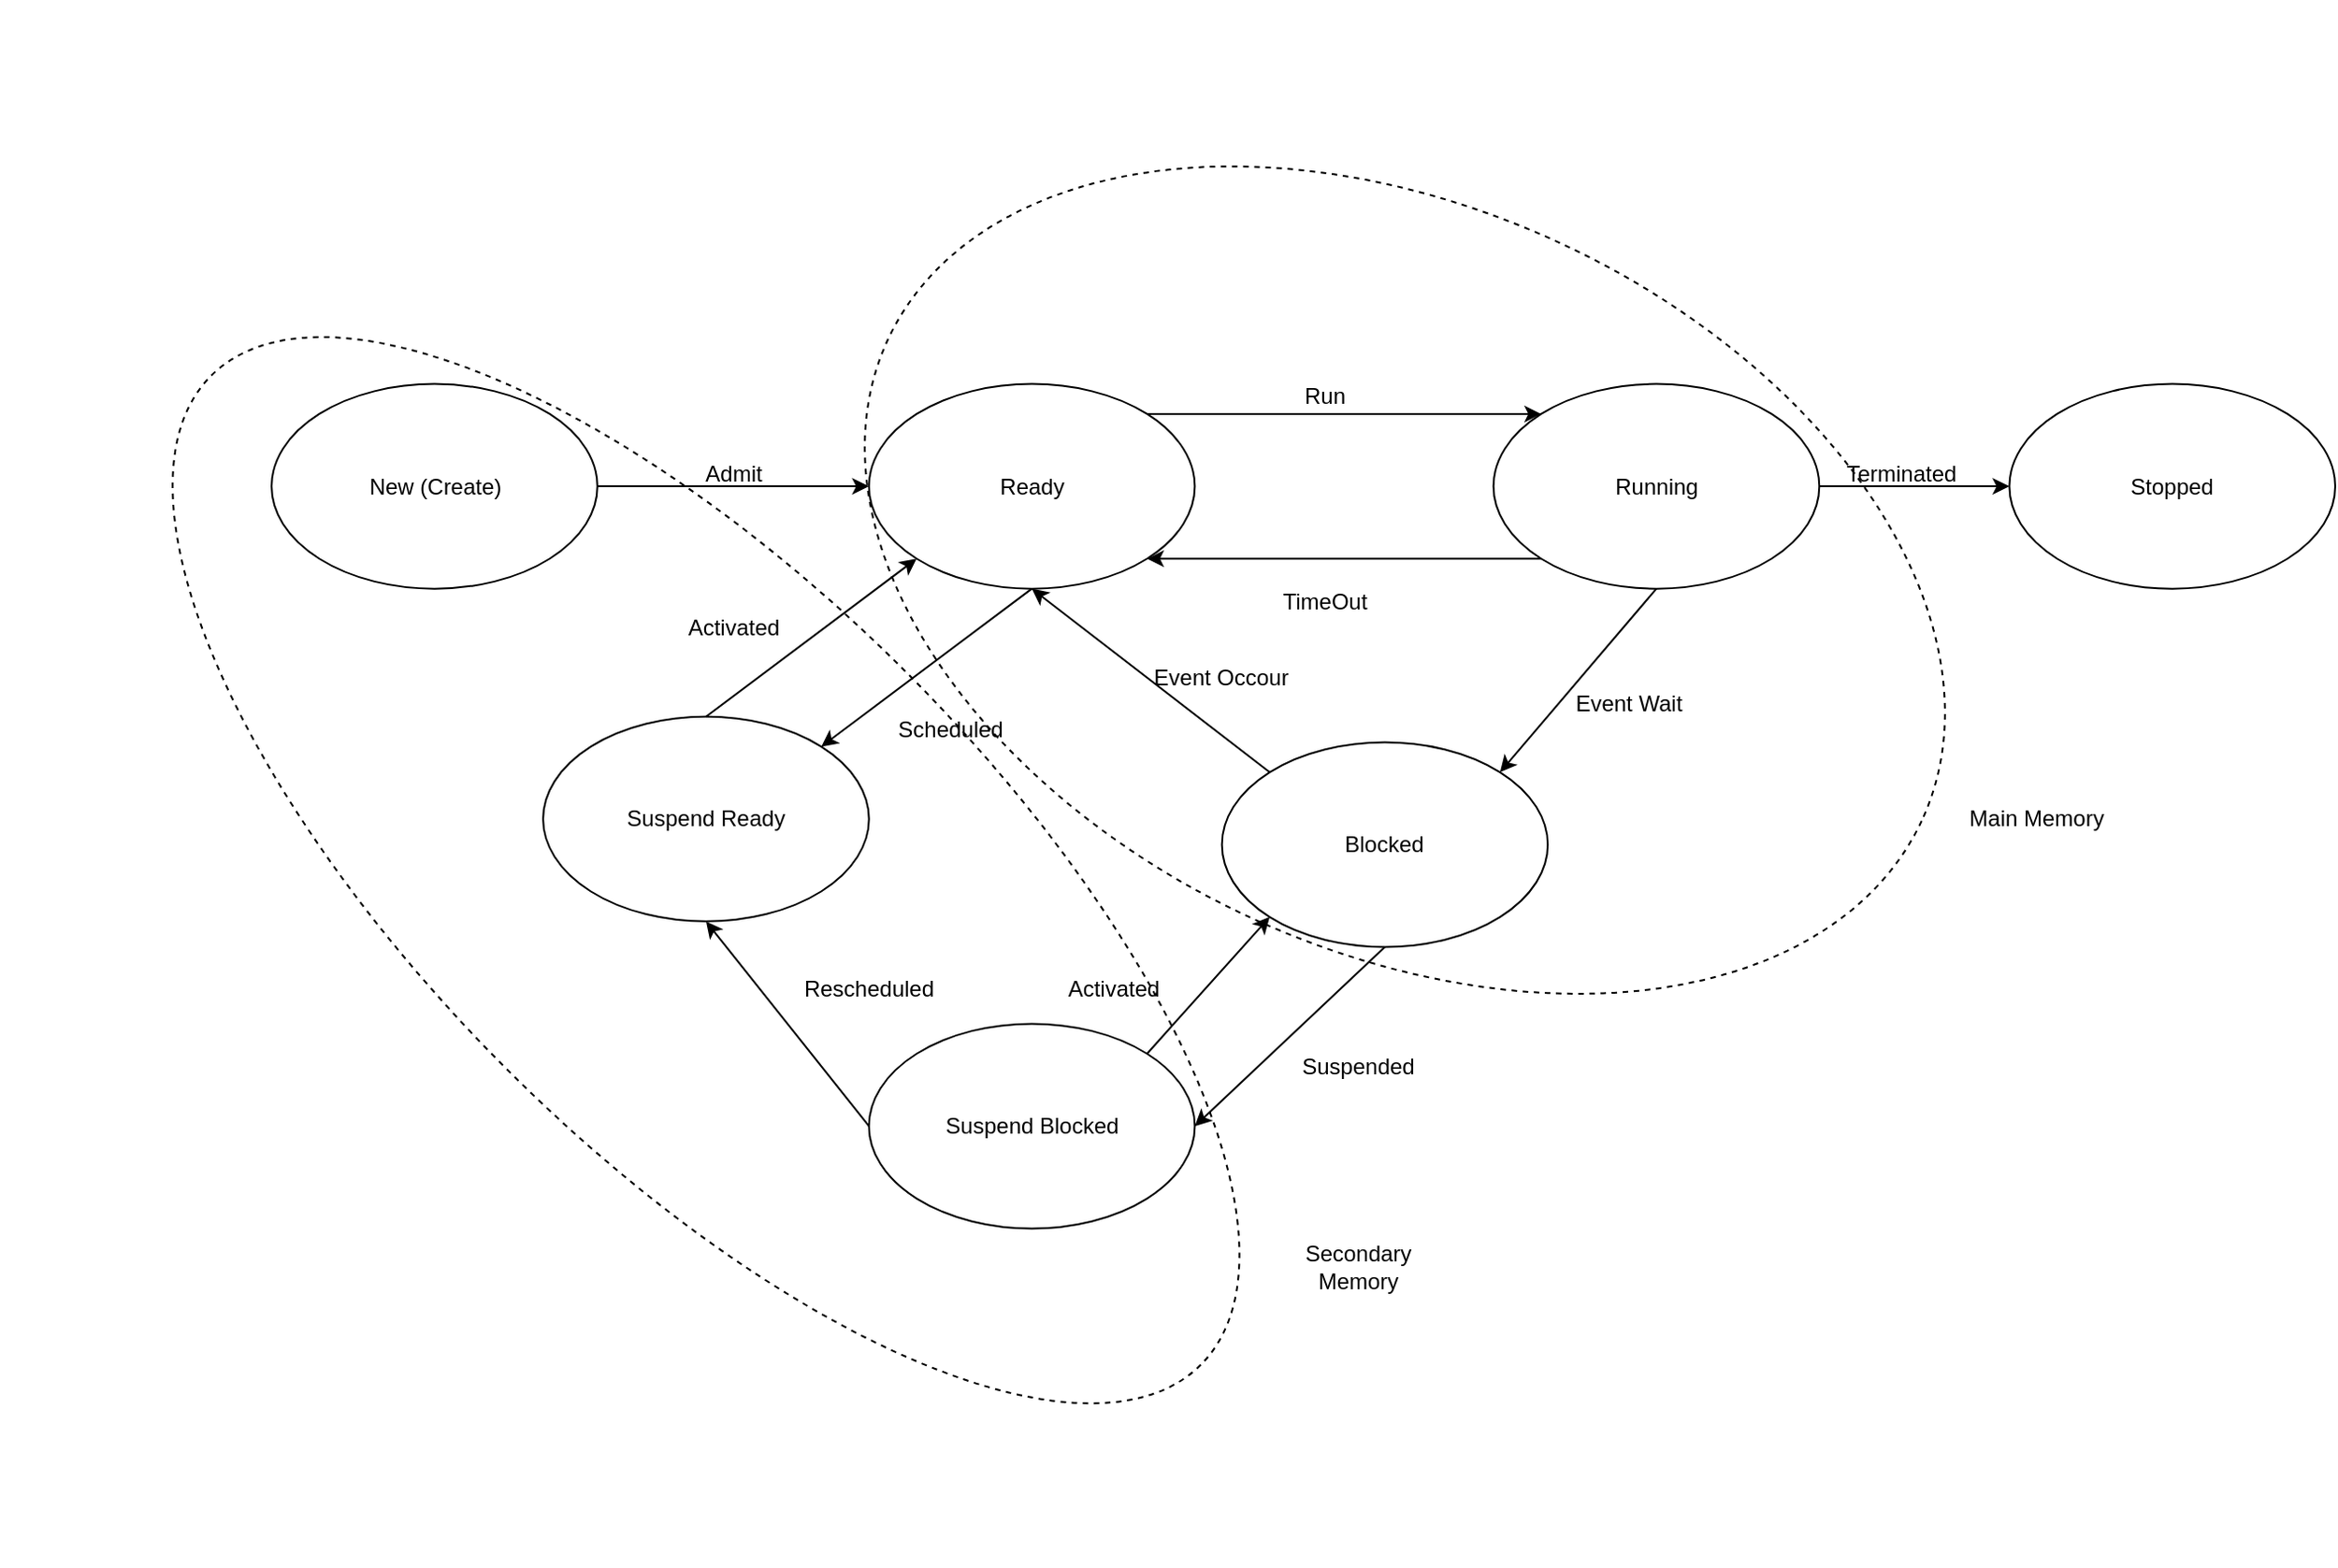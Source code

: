 <mxfile>
    <diagram id="gmUXa9j-3Cy7Jaxk7_AH" name="Página-1">
        <mxGraphModel dx="2225" dy="1849" grid="1" gridSize="10" guides="1" tooltips="1" connect="1" arrows="1" fold="1" page="1" pageScale="1" pageWidth="827" pageHeight="1169" math="0" shadow="0">
            <root>
                <mxCell id="0"/>
                <mxCell id="1" parent="0"/>
                <mxCell id="42" value="" style="group" vertex="1" connectable="0" parent="1">
                    <mxGeometry x="-460" y="-260" width="1260" height="820.02" as="geometry"/>
                </mxCell>
                <mxCell id="43" value="New (Create)" style="ellipse;whiteSpace=wrap;html=1;" vertex="1" parent="42">
                    <mxGeometry x="146.534" y="198.3" width="175.81" height="110.524" as="geometry"/>
                </mxCell>
                <mxCell id="44" value="Running" style="ellipse;whiteSpace=wrap;html=1;" vertex="1" parent="42">
                    <mxGeometry x="805.823" y="198.3" width="175.81" height="110.524" as="geometry"/>
                </mxCell>
                <mxCell id="45" value="Blocked" style="ellipse;whiteSpace=wrap;html=1;" vertex="1" parent="42">
                    <mxGeometry x="659.314" y="391.716" width="175.81" height="110.524" as="geometry"/>
                </mxCell>
                <mxCell id="46" style="edgeStyle=none;html=1;exitX=0.5;exitY=1;exitDx=0;exitDy=0;entryX=1;entryY=0;entryDx=0;entryDy=0;" edge="1" parent="42" source="44" target="45">
                    <mxGeometry relative="1" as="geometry"/>
                </mxCell>
                <mxCell id="47" value="Suspend Ready" style="ellipse;whiteSpace=wrap;html=1;" vertex="1" parent="42">
                    <mxGeometry x="293.043" y="377.901" width="175.81" height="110.524" as="geometry"/>
                </mxCell>
                <mxCell id="48" style="edgeStyle=none;html=1;exitX=1;exitY=0;exitDx=0;exitDy=0;entryX=0;entryY=0;entryDx=0;entryDy=0;" edge="1" parent="42" source="50" target="44">
                    <mxGeometry relative="1" as="geometry">
                        <mxPoint x="688.616" y="281.193" as="targetPoint"/>
                    </mxGeometry>
                </mxCell>
                <mxCell id="49" style="edgeStyle=none;html=1;exitX=0.5;exitY=1;exitDx=0;exitDy=0;entryX=1;entryY=0;entryDx=0;entryDy=0;" edge="1" parent="42" source="50" target="47">
                    <mxGeometry relative="1" as="geometry"/>
                </mxCell>
                <mxCell id="50" value="Ready" style="ellipse;whiteSpace=wrap;html=1;" vertex="1" parent="42">
                    <mxGeometry x="468.853" y="198.3" width="175.81" height="110.524" as="geometry"/>
                </mxCell>
                <mxCell id="51" style="edgeStyle=none;html=1;exitX=1;exitY=0.5;exitDx=0;exitDy=0;" edge="1" parent="42" source="43" target="50">
                    <mxGeometry relative="1" as="geometry"/>
                </mxCell>
                <mxCell id="52" style="edgeStyle=none;html=1;exitX=0;exitY=1;exitDx=0;exitDy=0;entryX=1;entryY=1;entryDx=0;entryDy=0;" edge="1" parent="42" source="44" target="50">
                    <mxGeometry relative="1" as="geometry"/>
                </mxCell>
                <mxCell id="53" style="edgeStyle=none;html=1;exitX=0;exitY=0;exitDx=0;exitDy=0;entryX=0.5;entryY=1;entryDx=0;entryDy=0;" edge="1" parent="42" source="45" target="50">
                    <mxGeometry relative="1" as="geometry"/>
                </mxCell>
                <mxCell id="54" style="edgeStyle=none;html=1;exitX=0.5;exitY=0;exitDx=0;exitDy=0;entryX=0;entryY=1;entryDx=0;entryDy=0;" edge="1" parent="42" source="47" target="50">
                    <mxGeometry relative="1" as="geometry"/>
                </mxCell>
                <mxCell id="55" style="edgeStyle=none;html=1;exitX=1;exitY=0;exitDx=0;exitDy=0;entryX=0;entryY=1;entryDx=0;entryDy=0;" edge="1" parent="42" source="57" target="45">
                    <mxGeometry relative="1" as="geometry"/>
                </mxCell>
                <mxCell id="56" style="edgeStyle=none;html=1;exitX=0;exitY=0.5;exitDx=0;exitDy=0;entryX=0.5;entryY=1;entryDx=0;entryDy=0;" edge="1" parent="42" source="57" target="47">
                    <mxGeometry relative="1" as="geometry"/>
                </mxCell>
                <mxCell id="57" value="Suspend Blocked" style="ellipse;whiteSpace=wrap;html=1;" vertex="1" parent="42">
                    <mxGeometry x="468.853" y="543.687" width="175.81" height="110.524" as="geometry"/>
                </mxCell>
                <mxCell id="58" style="edgeStyle=none;html=1;exitX=0.5;exitY=1;exitDx=0;exitDy=0;entryX=1;entryY=0.5;entryDx=0;entryDy=0;" edge="1" parent="42" source="45" target="57">
                    <mxGeometry relative="1" as="geometry"/>
                </mxCell>
                <mxCell id="59" value="Stopped" style="ellipse;whiteSpace=wrap;html=1;" vertex="1" parent="42">
                    <mxGeometry x="1084.19" y="198.3" width="175.81" height="110.524" as="geometry"/>
                </mxCell>
                <mxCell id="60" style="edgeStyle=none;html=1;exitX=1;exitY=0.5;exitDx=0;exitDy=0;entryX=0;entryY=0.5;entryDx=0;entryDy=0;" edge="1" parent="42" source="44" target="59">
                    <mxGeometry relative="1" as="geometry"/>
                </mxCell>
                <mxCell id="61" value="" style="ellipse;whiteSpace=wrap;html=1;rotation=45;fillColor=none;dashed=1;" vertex="1" parent="42">
                    <mxGeometry x="3.366" y="308.823" width="755.164" height="303.94" as="geometry"/>
                </mxCell>
                <mxCell id="62" value="" style="ellipse;whiteSpace=wrap;html=1;rotation=25;fillColor=none;dashed=1;" vertex="1" parent="42">
                    <mxGeometry x="450.349" y="103.843" width="615.336" height="400.649" as="geometry"/>
                </mxCell>
                <mxCell id="63" value="Main Memory" style="text;html=1;strokeColor=none;fillColor=none;align=center;verticalAlign=middle;whiteSpace=wrap;rounded=0;dashed=1;" vertex="1" parent="42">
                    <mxGeometry x="1054.888" y="412.44" width="87.905" height="41.446" as="geometry"/>
                </mxCell>
                <mxCell id="64" value="Secondary Memory" style="text;html=1;strokeColor=none;fillColor=none;align=center;verticalAlign=middle;whiteSpace=wrap;rounded=0;dashed=1;" vertex="1" parent="42">
                    <mxGeometry x="688.616" y="654.21" width="87.905" height="41.446" as="geometry"/>
                </mxCell>
                <mxCell id="65" value="Admit" style="text;html=1;strokeColor=none;fillColor=none;align=center;verticalAlign=middle;whiteSpace=wrap;rounded=0;dashed=1;" vertex="1" parent="42">
                    <mxGeometry x="351.646" y="225.931" width="87.905" height="41.446" as="geometry"/>
                </mxCell>
                <mxCell id="66" value="Run" style="text;html=1;strokeColor=none;fillColor=none;align=center;verticalAlign=middle;whiteSpace=wrap;rounded=0;dashed=1;" vertex="1" parent="42">
                    <mxGeometry x="670.625" y="184.484" width="87.905" height="41.446" as="geometry"/>
                </mxCell>
                <mxCell id="67" value="TimeOut" style="text;html=1;strokeColor=none;fillColor=none;align=center;verticalAlign=middle;whiteSpace=wrap;rounded=0;dashed=1;" vertex="1" parent="42">
                    <mxGeometry x="670.625" y="295.008" width="87.905" height="41.446" as="geometry"/>
                </mxCell>
                <mxCell id="68" value="Terminated" style="text;html=1;strokeColor=none;fillColor=none;align=center;verticalAlign=middle;whiteSpace=wrap;rounded=0;dashed=1;" vertex="1" parent="42">
                    <mxGeometry x="981.634" y="225.931" width="87.905" height="41.446" as="geometry"/>
                </mxCell>
                <mxCell id="69" value="Event Wait" style="text;html=1;strokeColor=none;fillColor=none;align=center;verticalAlign=middle;whiteSpace=wrap;rounded=0;dashed=1;" vertex="1" parent="42">
                    <mxGeometry x="835.125" y="350.27" width="87.905" height="41.446" as="geometry"/>
                </mxCell>
                <mxCell id="70" value="Rescheduled" style="text;html=1;strokeColor=none;fillColor=none;align=center;verticalAlign=middle;whiteSpace=wrap;rounded=0;dashed=1;" vertex="1" parent="42">
                    <mxGeometry x="424.901" y="504.492" width="87.905" height="41.446" as="geometry"/>
                </mxCell>
                <mxCell id="71" value="Activated" style="text;html=1;strokeColor=none;fillColor=none;align=center;verticalAlign=middle;whiteSpace=wrap;rounded=0;dashed=1;" vertex="1" parent="42">
                    <mxGeometry x="351.646" y="308.823" width="87.905" height="41.446" as="geometry"/>
                </mxCell>
                <mxCell id="72" value="Scheduled" style="text;html=1;strokeColor=none;fillColor=none;align=center;verticalAlign=middle;whiteSpace=wrap;rounded=0;dashed=1;" vertex="1" parent="42">
                    <mxGeometry x="468.853" y="364.085" width="87.905" height="41.446" as="geometry"/>
                </mxCell>
                <mxCell id="73" value="Activated" style="text;html=1;strokeColor=none;fillColor=none;align=center;verticalAlign=middle;whiteSpace=wrap;rounded=0;dashed=1;" vertex="1" parent="42">
                    <mxGeometry x="556.758" y="504.492" width="87.905" height="41.446" as="geometry"/>
                </mxCell>
                <mxCell id="74" value="Suspended" style="text;html=1;strokeColor=none;fillColor=none;align=center;verticalAlign=middle;whiteSpace=wrap;rounded=0;dashed=1;" vertex="1" parent="42">
                    <mxGeometry x="688.616" y="545.939" width="87.905" height="41.446" as="geometry"/>
                </mxCell>
                <mxCell id="75" value="Event Occour" style="text;html=1;strokeColor=none;fillColor=none;align=center;verticalAlign=middle;whiteSpace=wrap;rounded=0;dashed=1;" vertex="1" parent="42">
                    <mxGeometry x="615.362" y="336.454" width="87.905" height="41.446" as="geometry"/>
                </mxCell>
            </root>
        </mxGraphModel>
    </diagram>
</mxfile>